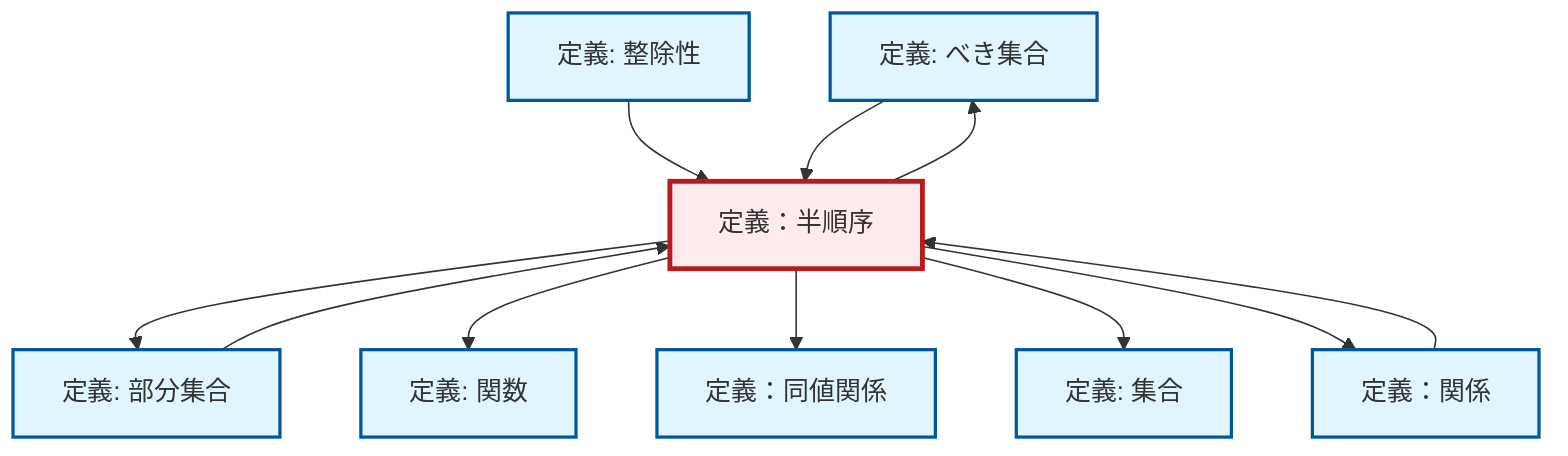 graph TD
    classDef definition fill:#e1f5fe,stroke:#01579b,stroke-width:2px
    classDef theorem fill:#f3e5f5,stroke:#4a148c,stroke-width:2px
    classDef axiom fill:#fff3e0,stroke:#e65100,stroke-width:2px
    classDef example fill:#e8f5e9,stroke:#1b5e20,stroke-width:2px
    classDef current fill:#ffebee,stroke:#b71c1c,stroke-width:3px
    def-set["定義: 集合"]:::definition
    def-power-set["定義: べき集合"]:::definition
    def-partial-order["定義：半順序"]:::definition
    def-function["定義: 関数"]:::definition
    def-subset["定義: 部分集合"]:::definition
    def-equivalence-relation["定義：同値関係"]:::definition
    def-relation["定義：関係"]:::definition
    def-divisibility["定義: 整除性"]:::definition
    def-partial-order --> def-subset
    def-partial-order --> def-function
    def-subset --> def-partial-order
    def-partial-order --> def-equivalence-relation
    def-relation --> def-partial-order
    def-divisibility --> def-partial-order
    def-partial-order --> def-set
    def-partial-order --> def-power-set
    def-power-set --> def-partial-order
    def-partial-order --> def-relation
    class def-partial-order current